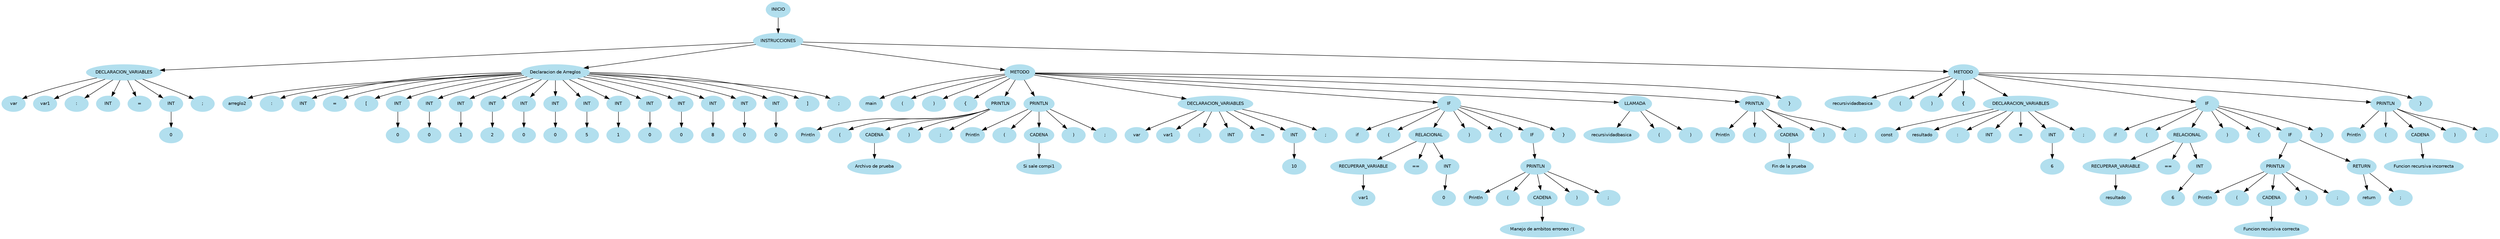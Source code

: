digraph arbolAST{
node [shape=oval, style=filled, color=lightblue2, fontname=Helvetica, fontsize=10];
edge [fontname=Helvetica, fontsize=10];
n0[label="INICIO"];
n1[label="INSTRUCCIONES"];
n0 -> n1;
n2[label="DECLARACION_VARIABLES"];
n1 -> n2;
n3[label="var"];
n2 -> n3;
n4[label="var1"];
n2 -> n4;
n5[label=":"];
n2 -> n5;
n6[label="INT"];
n2 -> n6;
n7[label="="];
n2 -> n7;
n8[label="INT"];
n2 -> n8;
n9[label="0"];
n8 -> n9;
n10[label=";"];
n2 -> n10;
n11[label="Declaracion de Arreglos"];
n1 -> n11;
n12[label="arreglo2"];
n11 -> n12;
n13[label=":"];
n11 -> n13;
n14[label="INT"];
n11 -> n14;
n15[label="="];
n11 -> n15;
n16[label="["];
n11 -> n16;
n17[label="INT"];
n11 -> n17;
n18[label="0"];
n17 -> n18;
n19[label="INT"];
n11 -> n19;
n20[label="0"];
n19 -> n20;
n21[label="INT"];
n11 -> n21;
n22[label="1"];
n21 -> n22;
n23[label="INT"];
n11 -> n23;
n24[label="2"];
n23 -> n24;
n25[label="INT"];
n11 -> n25;
n26[label="0"];
n25 -> n26;
n27[label="INT"];
n11 -> n27;
n28[label="0"];
n27 -> n28;
n29[label="INT"];
n11 -> n29;
n30[label="5"];
n29 -> n30;
n31[label="INT"];
n11 -> n31;
n32[label="1"];
n31 -> n32;
n33[label="INT"];
n11 -> n33;
n34[label="0"];
n33 -> n34;
n35[label="INT"];
n11 -> n35;
n36[label="0"];
n35 -> n36;
n37[label="INT"];
n11 -> n37;
n38[label="8"];
n37 -> n38;
n39[label="INT"];
n11 -> n39;
n40[label="0"];
n39 -> n40;
n41[label="INT"];
n11 -> n41;
n42[label="0"];
n41 -> n42;
n43[label="]"];
n11 -> n43;
n44[label=";"];
n11 -> n44;
n45[label="METODO"];
n1 -> n45;
n46[label="main"];
n45 -> n46;
n47[label="("];
n45 -> n47;
n48[label=")"];
n45 -> n48;
n49[label="{"];
n45 -> n49;
n50[label="PRINTLN"];
n45 -> n50;
n51[label="Println"];
n50 -> n51;
n52[label="("];
n50 -> n52;
n53[label="CADENA"];
n50 -> n53;
n54[label="Archivo de prueba"];
n53 -> n54;
n55[label=")"];
n50 -> n55;
n56[label=";"];
n50 -> n56;
n57[label="PRINTLN"];
n45 -> n57;
n58[label="Println"];
n57 -> n58;
n59[label="("];
n57 -> n59;
n60[label="CADENA"];
n57 -> n60;
n61[label="Si sale compi1"];
n60 -> n61;
n62[label=")"];
n57 -> n62;
n63[label=";"];
n57 -> n63;
n64[label="DECLARACION_VARIABLES"];
n45 -> n64;
n65[label="var"];
n64 -> n65;
n66[label="var1"];
n64 -> n66;
n67[label=":"];
n64 -> n67;
n68[label="INT"];
n64 -> n68;
n69[label="="];
n64 -> n69;
n70[label="INT"];
n64 -> n70;
n71[label="10"];
n70 -> n71;
n72[label=";"];
n64 -> n72;
n73[label="IF"];
n45 -> n73;
n74[label="if"];
n73 -> n74;
n75[label="("];
n73 -> n75;
n76[label="RELACIONAL"];
n73 -> n76;
n77[label="RECUPERAR_VARIABLE"];
n76 -> n77;
n78[label="var1"];
n77 -> n78;
n79[label="=="];
n76 -> n79;
n80[label="INT"];
n76 -> n80;
n81[label="0"];
n80 -> n81;
n82[label=")"];
n73 -> n82;
n83[label="{"];
n73 -> n83;
n84[label="IF"];
n73 -> n84;
n85[label="PRINTLN"];
n84 -> n85;
n86[label="Println"];
n85 -> n86;
n87[label="("];
n85 -> n87;
n88[label="CADENA"];
n85 -> n88;
n89[label="Manejo de ambitos erroneo :'("];
n88 -> n89;
n90[label=")"];
n85 -> n90;
n91[label=";"];
n85 -> n91;
n92[label="}"];
n73 -> n92;
n93[label="LLAMADA"];
n45 -> n93;
n94[label="recursividadbasica"];
n93 -> n94;
n95[label="("];
n93 -> n95;
n96[label=")"];
n93 -> n96;
n97[label="PRINTLN"];
n45 -> n97;
n98[label="Println"];
n97 -> n98;
n99[label="("];
n97 -> n99;
n100[label="CADENA"];
n97 -> n100;
n101[label="Fin de la prueba"];
n100 -> n101;
n102[label=")"];
n97 -> n102;
n103[label=";"];
n97 -> n103;
n104[label="}"];
n45 -> n104;
n105[label="METODO"];
n1 -> n105;
n106[label="recursividadbasica"];
n105 -> n106;
n107[label="("];
n105 -> n107;
n108[label=")"];
n105 -> n108;
n109[label="{"];
n105 -> n109;
n110[label="DECLARACION_VARIABLES"];
n105 -> n110;
n111[label="const"];
n110 -> n111;
n112[label="resultado"];
n110 -> n112;
n113[label=":"];
n110 -> n113;
n114[label="INT"];
n110 -> n114;
n115[label="="];
n110 -> n115;
n116[label="INT"];
n110 -> n116;
n117[label="6"];
n116 -> n117;
n118[label=";"];
n110 -> n118;
n119[label="IF"];
n105 -> n119;
n120[label="if"];
n119 -> n120;
n121[label="("];
n119 -> n121;
n122[label="RELACIONAL"];
n119 -> n122;
n123[label="RECUPERAR_VARIABLE"];
n122 -> n123;
n124[label="resultado"];
n123 -> n124;
n125[label="=="];
n122 -> n125;
n126[label="INT"];
n122 -> n126;
n127[label="6"];
n126 -> n127;
n128[label=")"];
n119 -> n128;
n129[label="{"];
n119 -> n129;
n130[label="IF"];
n119 -> n130;
n131[label="PRINTLN"];
n130 -> n131;
n132[label="Println"];
n131 -> n132;
n133[label="("];
n131 -> n133;
n134[label="CADENA"];
n131 -> n134;
n135[label="Funcion recursiva correcta"];
n134 -> n135;
n136[label=")"];
n131 -> n136;
n137[label=";"];
n131 -> n137;
n138[label="RETURN"];
n130 -> n138;
n139[label="return"];
n138 -> n139;
n140[label=";"];
n138 -> n140;
n141[label="}"];
n119 -> n141;
n142[label="PRINTLN"];
n105 -> n142;
n143[label="Println"];
n142 -> n143;
n144[label="("];
n142 -> n144;
n145[label="CADENA"];
n142 -> n145;
n146[label="Funcion recursiva incorrecta"];
n145 -> n146;
n147[label=")"];
n142 -> n147;
n148[label=";"];
n142 -> n148;
n149[label="}"];
n105 -> n149;
}